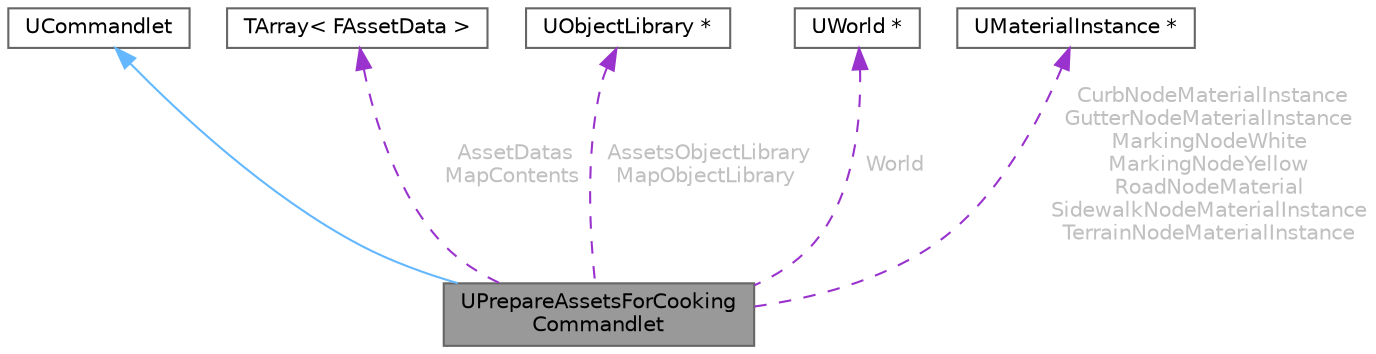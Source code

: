 digraph "UPrepareAssetsForCookingCommandlet"
{
 // INTERACTIVE_SVG=YES
 // LATEX_PDF_SIZE
  bgcolor="transparent";
  edge [fontname=Helvetica,fontsize=10,labelfontname=Helvetica,labelfontsize=10];
  node [fontname=Helvetica,fontsize=10,shape=box,height=0.2,width=0.4];
  Node1 [id="Node000001",label="UPrepareAssetsForCooking\lCommandlet",height=0.2,width=0.4,color="gray40", fillcolor="grey60", style="filled", fontcolor="black",tooltip=" "];
  Node2 -> Node1 [id="edge1_Node000001_Node000002",dir="back",color="steelblue1",style="solid",tooltip=" "];
  Node2 [id="Node000002",label="UCommandlet",height=0.2,width=0.4,color="gray40", fillcolor="white", style="filled",URL="$d1/d83/classUCommandlet.html",tooltip=" "];
  Node3 -> Node1 [id="edge2_Node000001_Node000003",dir="back",color="darkorchid3",style="dashed",tooltip=" ",label=" AssetDatas\nMapContents",fontcolor="grey" ];
  Node3 [id="Node000003",label="TArray\< FAssetData \>",height=0.2,width=0.4,color="gray40", fillcolor="white", style="filled",tooltip=" "];
  Node4 -> Node1 [id="edge3_Node000001_Node000004",dir="back",color="darkorchid3",style="dashed",tooltip=" ",label=" AssetsObjectLibrary\nMapObjectLibrary",fontcolor="grey" ];
  Node4 [id="Node000004",label="UObjectLibrary *",height=0.2,width=0.4,color="gray40", fillcolor="white", style="filled",tooltip=" "];
  Node5 -> Node1 [id="edge4_Node000001_Node000005",dir="back",color="darkorchid3",style="dashed",tooltip=" ",label=" World",fontcolor="grey" ];
  Node5 [id="Node000005",label="UWorld *",height=0.2,width=0.4,color="gray40", fillcolor="white", style="filled",tooltip=" "];
  Node6 -> Node1 [id="edge5_Node000001_Node000006",dir="back",color="darkorchid3",style="dashed",tooltip=" ",label=" CurbNodeMaterialInstance\nGutterNodeMaterialInstance\nMarkingNodeWhite\nMarkingNodeYellow\nRoadNodeMaterial\nSidewalkNodeMaterialInstance\nTerrainNodeMaterialInstance",fontcolor="grey" ];
  Node6 [id="Node000006",label="UMaterialInstance *",height=0.2,width=0.4,color="gray40", fillcolor="white", style="filled",tooltip=" "];
}
